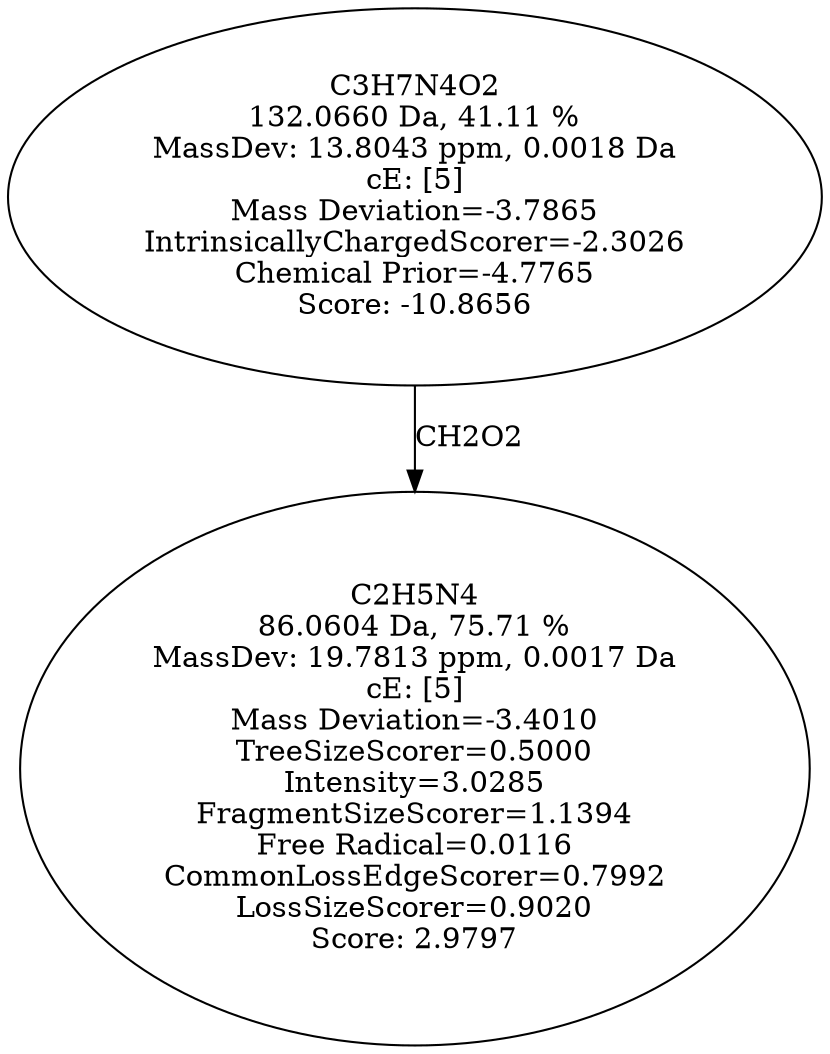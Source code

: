 strict digraph {
v1 [label="C2H5N4\n86.0604 Da, 75.71 %\nMassDev: 19.7813 ppm, 0.0017 Da\ncE: [5]\nMass Deviation=-3.4010\nTreeSizeScorer=0.5000\nIntensity=3.0285\nFragmentSizeScorer=1.1394\nFree Radical=0.0116\nCommonLossEdgeScorer=0.7992\nLossSizeScorer=0.9020\nScore: 2.9797"];
v2 [label="C3H7N4O2\n132.0660 Da, 41.11 %\nMassDev: 13.8043 ppm, 0.0018 Da\ncE: [5]\nMass Deviation=-3.7865\nIntrinsicallyChargedScorer=-2.3026\nChemical Prior=-4.7765\nScore: -10.8656"];
v2 -> v1 [label="CH2O2"];
}